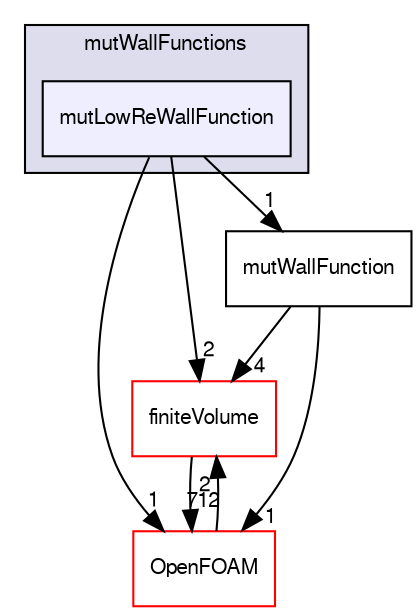 digraph "src/turbulenceModels/compressible/RAS/derivedFvPatchFields/wallFunctions/mutWallFunctions/mutLowReWallFunction" {
  bgcolor=transparent;
  compound=true
  node [ fontsize="10", fontname="FreeSans"];
  edge [ labelfontsize="10", labelfontname="FreeSans"];
  subgraph clusterdir_47b741f315fec8ed73158a9863eaebb9 {
    graph [ bgcolor="#ddddee", pencolor="black", label="mutWallFunctions" fontname="FreeSans", fontsize="10", URL="dir_47b741f315fec8ed73158a9863eaebb9.html"]
  dir_4d2d0018fdb48397e898745ffc436eb6 [shape=box, label="mutLowReWallFunction", style="filled", fillcolor="#eeeeff", pencolor="black", URL="dir_4d2d0018fdb48397e898745ffc436eb6.html"];
  }
  dir_9bd15774b555cf7259a6fa18f99fe99b [shape=box label="finiteVolume" color="red" URL="dir_9bd15774b555cf7259a6fa18f99fe99b.html"];
  dir_c5473ff19b20e6ec4dfe5c310b3778a8 [shape=box label="OpenFOAM" color="red" URL="dir_c5473ff19b20e6ec4dfe5c310b3778a8.html"];
  dir_fccb86d5608fa408ef0805c8bf8c47ea [shape=box label="mutWallFunction" URL="dir_fccb86d5608fa408ef0805c8bf8c47ea.html"];
  dir_9bd15774b555cf7259a6fa18f99fe99b->dir_c5473ff19b20e6ec4dfe5c310b3778a8 [headlabel="712", labeldistance=1.5 headhref="dir_000749_001732.html"];
  dir_c5473ff19b20e6ec4dfe5c310b3778a8->dir_9bd15774b555cf7259a6fa18f99fe99b [headlabel="2", labeldistance=1.5 headhref="dir_001732_000749.html"];
  dir_fccb86d5608fa408ef0805c8bf8c47ea->dir_9bd15774b555cf7259a6fa18f99fe99b [headlabel="4", labeldistance=1.5 headhref="dir_002913_000749.html"];
  dir_fccb86d5608fa408ef0805c8bf8c47ea->dir_c5473ff19b20e6ec4dfe5c310b3778a8 [headlabel="1", labeldistance=1.5 headhref="dir_002913_001732.html"];
  dir_4d2d0018fdb48397e898745ffc436eb6->dir_9bd15774b555cf7259a6fa18f99fe99b [headlabel="2", labeldistance=1.5 headhref="dir_002909_000749.html"];
  dir_4d2d0018fdb48397e898745ffc436eb6->dir_c5473ff19b20e6ec4dfe5c310b3778a8 [headlabel="1", labeldistance=1.5 headhref="dir_002909_001732.html"];
  dir_4d2d0018fdb48397e898745ffc436eb6->dir_fccb86d5608fa408ef0805c8bf8c47ea [headlabel="1", labeldistance=1.5 headhref="dir_002909_002913.html"];
}
